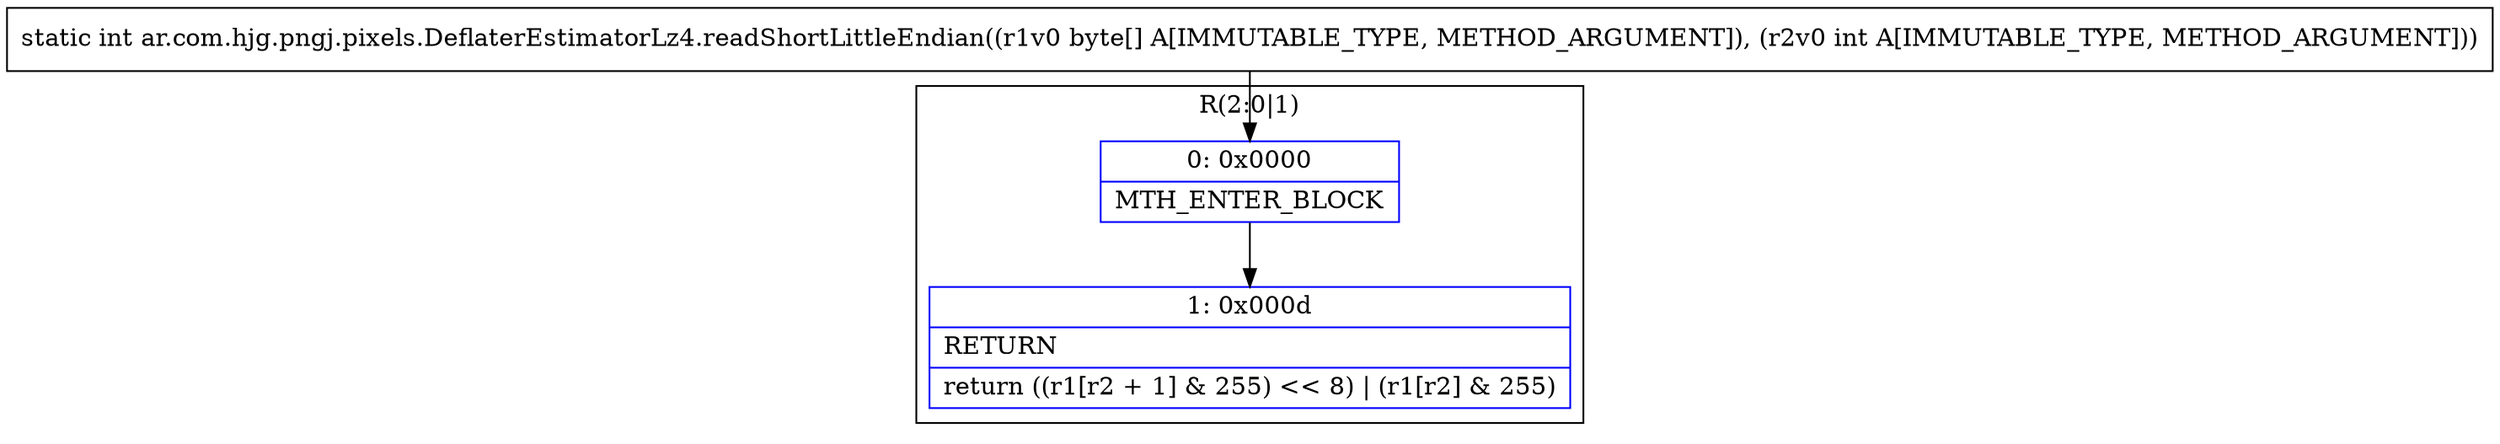digraph "CFG forar.com.hjg.pngj.pixels.DeflaterEstimatorLz4.readShortLittleEndian([BI)I" {
subgraph cluster_Region_1867555551 {
label = "R(2:0|1)";
node [shape=record,color=blue];
Node_0 [shape=record,label="{0\:\ 0x0000|MTH_ENTER_BLOCK\l}"];
Node_1 [shape=record,label="{1\:\ 0x000d|RETURN\l|return ((r1[r2 + 1] & 255) \<\< 8) \| (r1[r2] & 255)\l}"];
}
MethodNode[shape=record,label="{static int ar.com.hjg.pngj.pixels.DeflaterEstimatorLz4.readShortLittleEndian((r1v0 byte[] A[IMMUTABLE_TYPE, METHOD_ARGUMENT]), (r2v0 int A[IMMUTABLE_TYPE, METHOD_ARGUMENT])) }"];
MethodNode -> Node_0;
Node_0 -> Node_1;
}


